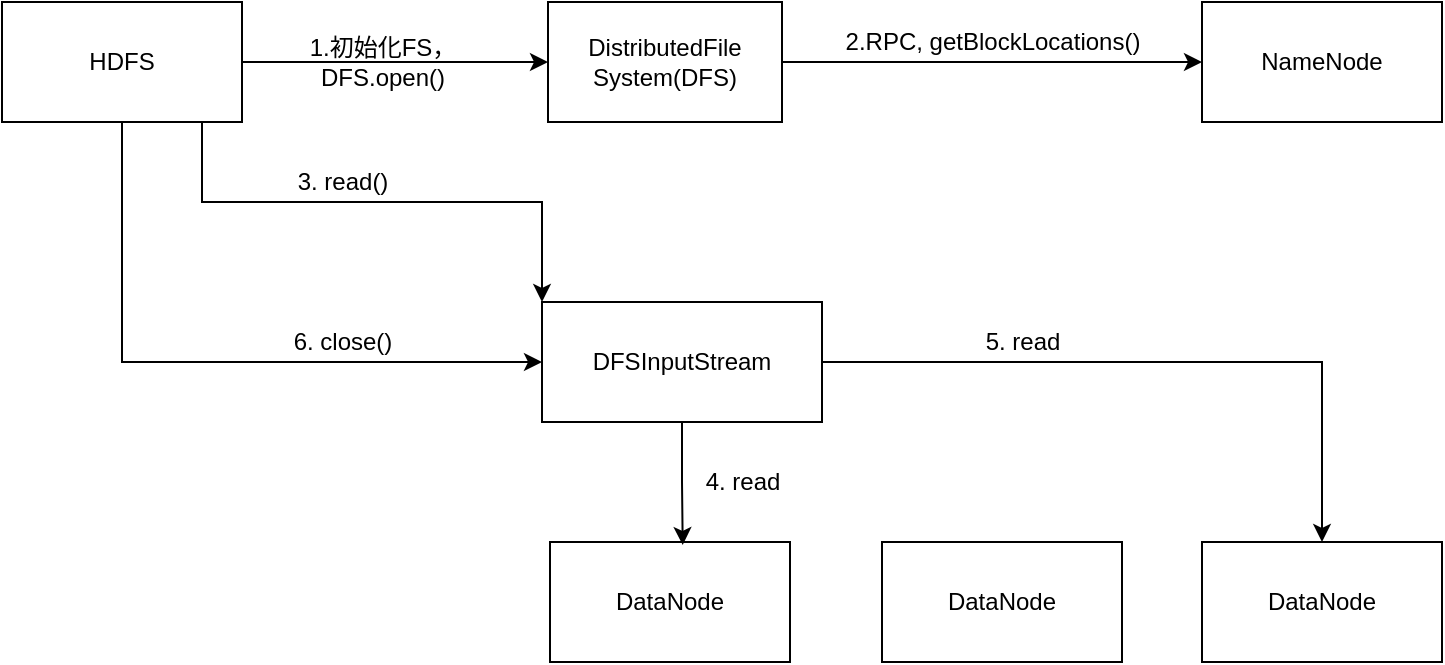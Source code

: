<mxfile version="14.7.6" type="github">
  <diagram id="owH23PQb3ucFgT4upQrd" name="Page-1">
    <mxGraphModel dx="865" dy="441" grid="1" gridSize="10" guides="1" tooltips="1" connect="1" arrows="1" fold="1" page="1" pageScale="1" pageWidth="827" pageHeight="1169" math="0" shadow="0">
      <root>
        <mxCell id="0" />
        <mxCell id="1" parent="0" />
        <mxCell id="vsMCEOJ5hqrkt07NcbA5-3" style="edgeStyle=orthogonalEdgeStyle;rounded=0;orthogonalLoop=1;jettySize=auto;html=1;exitX=1;exitY=0.5;exitDx=0;exitDy=0;entryX=0;entryY=0.5;entryDx=0;entryDy=0;" edge="1" parent="1" source="vsMCEOJ5hqrkt07NcbA5-1" target="vsMCEOJ5hqrkt07NcbA5-2">
          <mxGeometry relative="1" as="geometry" />
        </mxCell>
        <mxCell id="vsMCEOJ5hqrkt07NcbA5-10" style="edgeStyle=orthogonalEdgeStyle;rounded=0;orthogonalLoop=1;jettySize=auto;html=1;exitX=0.5;exitY=1;exitDx=0;exitDy=0;entryX=0;entryY=0;entryDx=0;entryDy=0;" edge="1" parent="1" source="vsMCEOJ5hqrkt07NcbA5-1" target="vsMCEOJ5hqrkt07NcbA5-9">
          <mxGeometry relative="1" as="geometry">
            <Array as="points">
              <mxPoint x="180" y="160" />
              <mxPoint x="180" y="200" />
              <mxPoint x="350" y="200" />
            </Array>
          </mxGeometry>
        </mxCell>
        <mxCell id="vsMCEOJ5hqrkt07NcbA5-11" style="edgeStyle=orthogonalEdgeStyle;rounded=0;orthogonalLoop=1;jettySize=auto;html=1;exitX=0.5;exitY=1;exitDx=0;exitDy=0;entryX=0;entryY=0.5;entryDx=0;entryDy=0;" edge="1" parent="1" source="vsMCEOJ5hqrkt07NcbA5-1" target="vsMCEOJ5hqrkt07NcbA5-9">
          <mxGeometry relative="1" as="geometry" />
        </mxCell>
        <mxCell id="vsMCEOJ5hqrkt07NcbA5-1" value="HDFS" style="rounded=0;whiteSpace=wrap;html=1;" vertex="1" parent="1">
          <mxGeometry x="80" y="100" width="120" height="60" as="geometry" />
        </mxCell>
        <mxCell id="vsMCEOJ5hqrkt07NcbA5-6" style="edgeStyle=orthogonalEdgeStyle;rounded=0;orthogonalLoop=1;jettySize=auto;html=1;exitX=1;exitY=0.5;exitDx=0;exitDy=0;entryX=0;entryY=0.5;entryDx=0;entryDy=0;" edge="1" parent="1" source="vsMCEOJ5hqrkt07NcbA5-2" target="vsMCEOJ5hqrkt07NcbA5-4">
          <mxGeometry relative="1" as="geometry">
            <mxPoint x="590" y="130.333" as="targetPoint" />
          </mxGeometry>
        </mxCell>
        <mxCell id="vsMCEOJ5hqrkt07NcbA5-2" value="DistributedFile&lt;br&gt;System(DFS)" style="rounded=0;whiteSpace=wrap;html=1;" vertex="1" parent="1">
          <mxGeometry x="353" y="100" width="117" height="60" as="geometry" />
        </mxCell>
        <mxCell id="vsMCEOJ5hqrkt07NcbA5-4" value="NameNode" style="rounded=0;whiteSpace=wrap;html=1;" vertex="1" parent="1">
          <mxGeometry x="680" y="100" width="120" height="60" as="geometry" />
        </mxCell>
        <mxCell id="vsMCEOJ5hqrkt07NcbA5-5" value="1.初始化FS，&lt;br&gt;DFS.open()" style="text;html=1;align=center;verticalAlign=middle;resizable=0;points=[];autosize=1;strokeColor=none;" vertex="1" parent="1">
          <mxGeometry x="220" y="115" width="100" height="30" as="geometry" />
        </mxCell>
        <mxCell id="vsMCEOJ5hqrkt07NcbA5-7" value="2.RPC, getBlockLocations()" style="text;html=1;align=center;verticalAlign=middle;resizable=0;points=[];autosize=1;strokeColor=none;" vertex="1" parent="1">
          <mxGeometry x="480" y="110" width="190" height="20" as="geometry" />
        </mxCell>
        <mxCell id="vsMCEOJ5hqrkt07NcbA5-17" style="edgeStyle=orthogonalEdgeStyle;rounded=0;orthogonalLoop=1;jettySize=auto;html=1;exitX=0.5;exitY=1;exitDx=0;exitDy=0;entryX=0.553;entryY=0.025;entryDx=0;entryDy=0;entryPerimeter=0;" edge="1" parent="1" source="vsMCEOJ5hqrkt07NcbA5-9" target="vsMCEOJ5hqrkt07NcbA5-14">
          <mxGeometry relative="1" as="geometry" />
        </mxCell>
        <mxCell id="vsMCEOJ5hqrkt07NcbA5-18" style="edgeStyle=orthogonalEdgeStyle;rounded=0;orthogonalLoop=1;jettySize=auto;html=1;exitX=1;exitY=0.5;exitDx=0;exitDy=0;entryX=0.5;entryY=0;entryDx=0;entryDy=0;" edge="1" parent="1" source="vsMCEOJ5hqrkt07NcbA5-9" target="vsMCEOJ5hqrkt07NcbA5-16">
          <mxGeometry relative="1" as="geometry" />
        </mxCell>
        <mxCell id="vsMCEOJ5hqrkt07NcbA5-9" value="DFSInputStream" style="rounded=0;whiteSpace=wrap;html=1;fillColor=none;gradientColor=none;" vertex="1" parent="1">
          <mxGeometry x="350" y="250" width="140" height="60" as="geometry" />
        </mxCell>
        <mxCell id="vsMCEOJ5hqrkt07NcbA5-12" value="3. read()" style="text;html=1;align=center;verticalAlign=middle;resizable=0;points=[];autosize=1;strokeColor=none;" vertex="1" parent="1">
          <mxGeometry x="215" y="180" width="70" height="20" as="geometry" />
        </mxCell>
        <mxCell id="vsMCEOJ5hqrkt07NcbA5-13" value="6. close()" style="text;html=1;align=center;verticalAlign=middle;resizable=0;points=[];autosize=1;strokeColor=none;" vertex="1" parent="1">
          <mxGeometry x="215" y="260" width="70" height="20" as="geometry" />
        </mxCell>
        <mxCell id="vsMCEOJ5hqrkt07NcbA5-14" value="DataNode" style="rounded=0;whiteSpace=wrap;html=1;fillColor=none;gradientColor=none;" vertex="1" parent="1">
          <mxGeometry x="354" y="370" width="120" height="60" as="geometry" />
        </mxCell>
        <mxCell id="vsMCEOJ5hqrkt07NcbA5-15" value="DataNode" style="rounded=0;whiteSpace=wrap;html=1;fillColor=none;gradientColor=none;" vertex="1" parent="1">
          <mxGeometry x="520" y="370" width="120" height="60" as="geometry" />
        </mxCell>
        <mxCell id="vsMCEOJ5hqrkt07NcbA5-16" value="DataNode" style="rounded=0;whiteSpace=wrap;html=1;fillColor=none;gradientColor=none;" vertex="1" parent="1">
          <mxGeometry x="680" y="370" width="120" height="60" as="geometry" />
        </mxCell>
        <mxCell id="vsMCEOJ5hqrkt07NcbA5-19" value="4. read" style="text;html=1;align=center;verticalAlign=middle;resizable=0;points=[];autosize=1;strokeColor=none;" vertex="1" parent="1">
          <mxGeometry x="420" y="330" width="60" height="20" as="geometry" />
        </mxCell>
        <mxCell id="vsMCEOJ5hqrkt07NcbA5-21" value="5. read" style="text;html=1;align=center;verticalAlign=middle;resizable=0;points=[];autosize=1;strokeColor=none;" vertex="1" parent="1">
          <mxGeometry x="560" y="260" width="60" height="20" as="geometry" />
        </mxCell>
      </root>
    </mxGraphModel>
  </diagram>
</mxfile>
